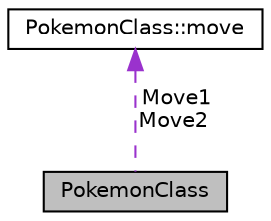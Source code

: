 digraph "PokemonClass"
{
 // LATEX_PDF_SIZE
  edge [fontname="Helvetica",fontsize="10",labelfontname="Helvetica",labelfontsize="10"];
  node [fontname="Helvetica",fontsize="10",shape=record];
  Node1 [label="PokemonClass",height=0.2,width=0.4,color="black", fillcolor="grey75", style="filled", fontcolor="black",tooltip=" "];
  Node2 -> Node1 [dir="back",color="darkorchid3",fontsize="10",style="dashed",label=" Move1\nMove2" ,fontname="Helvetica"];
  Node2 [label="PokemonClass::move",height=0.2,width=0.4,color="black", fillcolor="white", style="filled",URL="$struct_pokemon_class_1_1move.html",tooltip=" "];
}
